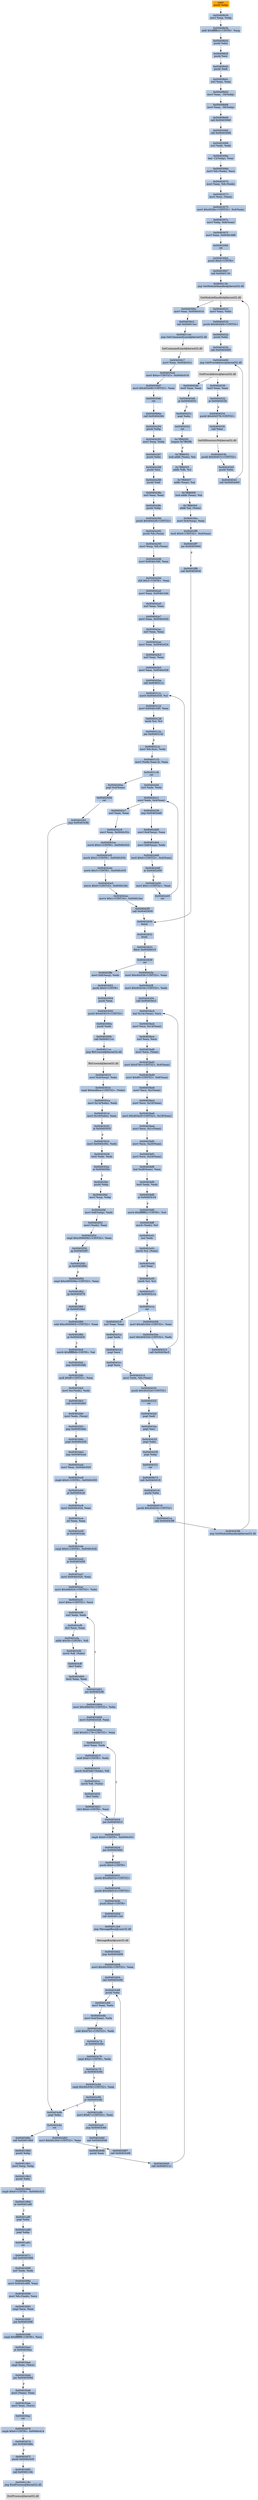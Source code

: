 digraph G {
node[shape=rectangle,style=filled,fillcolor=lightsteelblue,color=lightsteelblue]
bgcolor="transparent"
a0x00409b58pushl_ebp[label="start\npushl %ebp",color="lightgrey",fillcolor="orange"];
a0x00409b59movl_esp_ebp[label="0x00409b59\nmovl %esp, %ebp"];
a0x00409b5baddl_0xffffffc4UINT8_esp[label="0x00409b5b\naddl $0xffffffc4<UINT8>, %esp"];
a0x00409b5epushl_ebx[label="0x00409b5e\npushl %ebx"];
a0x00409b5fpushl_esi[label="0x00409b5f\npushl %esi"];
a0x00409b60pushl_edi[label="0x00409b60\npushl %edi"];
a0x00409b61xorl_eax_eax[label="0x00409b61\nxorl %eax, %eax"];
a0x00409b63movl_eax__16ebp_[label="0x00409b63\nmovl %eax, -16(%ebp)"];
a0x00409b66movl_eax__36ebp_[label="0x00409b66\nmovl %eax, -36(%ebp)"];
a0x00409b69call_0x004030b0[label="0x00409b69\ncall 0x004030b0"];
a0x004030b0call_0x00403068[label="0x004030b0\ncall 0x00403068"];
a0x00403068xorl_edx_edx[label="0x00403068\nxorl %edx, %edx"];
a0x0040306aleal__12ebp__eax[label="0x0040306a\nleal -12(%ebp), %eax"];
a0x0040306dmovl_fs_edx__ecx[label="0x0040306d\nmovl %fs:(%edx), %ecx"];
a0x00403070movl_eax_fs_edx_[label="0x00403070\nmovl %eax, %fs:(%edx)"];
a0x00403073movl_ecx_eax_[label="0x00403073\nmovl %ecx, (%eax)"];
a0x00403075movl_0x402fecUINT32_0x4eax_[label="0x00403075\nmovl $0x402fec<UINT32>, 0x4(%eax)"];
a0x0040307cmovl_ebp_0x8eax_[label="0x0040307c\nmovl %ebp, 0x8(%eax)"];
a0x0040307fmovl_eax_0x0040c488[label="0x0040307f\nmovl %eax, 0x0040c488"];
a0x00403085ret[label="0x00403085\nret"];
a0x004030b5pushl_0x0UINT8[label="0x004030b5\npushl $0x0<UINT8>"];
a0x004030b7call_0x004011fc[label="0x004030b7\ncall 0x004011fc"];
a0x004011fcjmp_GetModuleHandleA_kernel32_dll[label="0x004011fc\njmp GetModuleHandleA@kernel32.dll"];
GetModuleHandleA_kernel32_dll[label="GetModuleHandleA@kernel32.dll",color="lightgrey",fillcolor="lightgrey"];
a0x004030bcmovl_eax_0x0040c014[label="0x004030bc\nmovl %eax, 0x0040c014"];
a0x004030c2call_0x004011ec[label="0x004030c2\ncall 0x004011ec"];
a0x004011ecjmp_GetCommandLineA_kernel32_dll[label="0x004011ec\njmp GetCommandLineA@kernel32.dll"];
GetCommandLineA_kernel32_dll[label="GetCommandLineA@kernel32.dll",color="lightgrey",fillcolor="lightgrey"];
a0x004030c7movl_eax_0x0040c01c[label="0x004030c7\nmovl %eax, 0x0040c01c"];
a0x004030cdmovl_0xaUINT32_0x0040c018[label="0x004030cd\nmovl $0xa<UINT32>, 0x0040c018"];
a0x004030d7movl_0x402e08UINT32_eax[label="0x004030d7\nmovl $0x402e08<UINT32>, %eax"];
a0x004030dcret[label="0x004030dc\nret"];
a0x00409b6ecall_0x00404284[label="0x00409b6e\ncall 0x00404284"];
a0x00404284pushl_ebp[label="0x00404284\npushl %ebp"];
a0x00404285movl_esp_ebp[label="0x00404285\nmovl %esp, %ebp"];
a0x00404287pushl_ebx[label="0x00404287\npushl %ebx"];
a0x00404288pushl_esi[label="0x00404288\npushl %esi"];
a0x00404289pushl_edi[label="0x00404289\npushl %edi"];
a0x0040428axorl_eax_eax[label="0x0040428a\nxorl %eax, %eax"];
a0x0040428cpushl_ebp[label="0x0040428c\npushl %ebp"];
a0x0040428dpushl_0x404326UINT32[label="0x0040428d\npushl $0x404326<UINT32>"];
a0x00404292pushl_fs_eax_[label="0x00404292\npushl %fs:(%eax)"];
a0x00404295movl_esp_fs_eax_[label="0x00404295\nmovl %esp, %fs:(%eax)"];
a0x00404298movl_0x0040c3d0_eax[label="0x00404298\nmovl 0x0040c3d0, %eax"];
a0x0040429dshll_0x2UINT8_eax[label="0x0040429d\nshll $0x2<UINT8>, %eax"];
a0x004042a0movl_eax_0x0040c3d4[label="0x004042a0\nmovl %eax, 0x0040c3d4"];
a0x004042a5xorl_eax_eax[label="0x004042a5\nxorl %eax, %eax"];
a0x004042a7movl_eax_0x0040c020[label="0x004042a7\nmovl %eax, 0x0040c020"];
a0x004042acxorl_eax_eax[label="0x004042ac\nxorl %eax, %eax"];
a0x004042aemovl_eax_0x0040c024[label="0x004042ae\nmovl %eax, 0x0040c024"];
a0x004042b3xorl_eax_eax[label="0x004042b3\nxorl %eax, %eax"];
a0x004042b5movl_eax_0x0040c028[label="0x004042b5\nmovl %eax, 0x0040c028"];
a0x004042bacall_0x0040311c[label="0x004042ba\ncall 0x0040311c"];
a0x0040311cmovb_0x0040c030_cl[label="0x0040311c\nmovb 0x0040c030, %cl"];
a0x00403122movl_0x0040c3d0_eax[label="0x00403122\nmovl 0x0040c3d0, %eax"];
a0x00403128testb_cl_cl[label="0x00403128\ntestb %cl, %cl"];
a0x0040312ajne_0x00403142[label="0x0040312a\njne 0x00403142"];
a0x0040312cmovl_fs_0x2c_edx[label="0x0040312c\nmovl %fs:0x2c, %edx"];
a0x00403133movl_edxeax4__eax[label="0x00403133\nmovl (%edx,%eax,4), %eax"];
a0x00403136ret[label="0x00403136\nret"];
a0x004042bfxorl_edx_edx[label="0x004042bf\nxorl %edx, %edx"];
a0x004042c1movl_edx_0x4eax_[label="0x004042c1\nmovl %edx, 0x4(%eax)"];
a0x00404326jmp_0x00402dd0[label="0x00404326\njmp 0x00402dd0"];
a0x00402dd0movl_0x4esp__eax[label="0x00402dd0\nmovl 0x4(%esp), %eax"];
a0x00402dd4movl_0x8esp__edx[label="0x00402dd4\nmovl 0x8(%esp), %edx"];
a0x00402dd8testl_0x6UINT32_0x4eax_[label="0x00402dd8\ntestl $0x6<UINT32>, 0x4(%eax)"];
a0x00402ddfje_0x00402e00[label="0x00402ddf\nje 0x00402e00"];
a0x00402e00movl_0x1UINT32_eax[label="0x00402e00\nmovl $0x1<UINT32>, %eax"];
a0x00402e05ret[label="0x00402e05\nret"];
a0x004042c7xorl_eax_eax[label="0x004042c7\nxorl %eax, %eax"];
a0x004042c9movl_eax_0x0040c02c[label="0x004042c9\nmovl %eax, 0x0040c02c"];
a0x004042cemovb_0x2UINT8_0x0040c033[label="0x004042ce\nmovb $0x2<UINT8>, 0x0040c033"];
a0x004042d5movb_0x2UINT8_0x0040c034[label="0x004042d5\nmovb $0x2<UINT8>, 0x0040c034"];
a0x004042dcmovb_0x3UINT8_0x0040c035[label="0x004042dc\nmovb $0x3<UINT8>, 0x0040c035"];
a0x004042e3movw_0x0UINT16_0x0040c3dc[label="0x004042e3\nmovw $0x0<UINT16>, 0x0040c3dc"];
a0x004042ecmovw_0x1UINT16_0x0040c3ec[label="0x004042ec\nmovw $0x1<UINT16>, 0x0040c3ec"];
a0x004042f5call_0x00402830[label="0x004042f5\ncall 0x00402830"];
a0x00402830fninit_[label="0x00402830\nfninit "];
a0x00402832fwait_[label="0x00402832\nfwait "];
a0x00402833fldcw_0x0040b010[label="0x00402833\nfldcw 0x0040b010"];
a0x00402839ret[label="0x00402839\nret"];
a0x004042famovl_0x40c038UINT32_eax[label="0x004042fa\nmovl $0x40c038<UINT32>, %eax"];
a0x004042ffmovl_0x404334UINT32_edx[label="0x004042ff\nmovl $0x404334<UINT32>, %edx"];
a0x00404304call_0x00403bc5[label="0x00404304\ncall 0x00403bc5"];
a0x00403bc5leal_0x14ceax__ecx[label="0x00403bc5\nleal 0x14c(%eax), %ecx"];
a0x00403bcbmovl_ecx_0x14eax_[label="0x00403bcb\nmovl %ecx, 0x14(%eax)"];
a0x00403bcexorl_ecx_ecx[label="0x00403bce\nxorl %ecx, %ecx"];
a0x00403bd0movl_ecx_eax_[label="0x00403bd0\nmovl %ecx, (%eax)"];
a0x00403bd2movl_0xd7b0UINT32_0x4eax_[label="0x00403bd2\nmovl $0xd7b0<UINT32>, 0x4(%eax)"];
a0x00403bd9movl_0x80UINT32_0x8eax_[label="0x00403bd9\nmovl $0x80<UINT32>, 0x8(%eax)"];
a0x00403be0movl_ecx_0xceax_[label="0x00403be0\nmovl %ecx, 0xc(%eax)"];
a0x00403be3movl_ecx_0x10eax_[label="0x00403be3\nmovl %ecx, 0x10(%eax)"];
a0x00403be6movl_0x403a3fUINT32_0x18eax_[label="0x00403be6\nmovl $0x403a3f<UINT32>, 0x18(%eax)"];
a0x00403bedmovl_ecx_0x1ceax_[label="0x00403bed\nmovl %ecx, 0x1c(%eax)"];
a0x00403bf0movl_ecx_0x20eax_[label="0x00403bf0\nmovl %ecx, 0x20(%eax)"];
a0x00403bf3movl_ecx_0x24eax_[label="0x00403bf3\nmovl %ecx, 0x24(%eax)"];
a0x00403bf6leal_0x48eax__eax[label="0x00403bf6\nleal 0x48(%eax), %eax"];
a0x00403bf9testl_edx_edx[label="0x00403bf9\ntestl %edx, %edx"];
a0x00403bfbje_0x00403c18[label="0x00403bfb\nje 0x00403c18"];
a0x00403bfdmovb_0xffffff82UINT8_ch[label="0x00403bfd\nmovb $0xffffff82<UINT8>, %ch"];
a0x00403bffmovb_edx__cl[label="0x00403bff\nmovb (%edx), %cl"];
a0x00403c01incl_edx[label="0x00403c01\nincl %edx"];
a0x00403c02movb_cl_eax_[label="0x00403c02\nmovb %cl, (%eax)"];
a0x00403c04incl_eax[label="0x00403c04\nincl %eax"];
a0x00403c05testb_cl_cl[label="0x00403c05\ntestb %cl, %cl"];
a0x00403c07je_0x00403c1a[label="0x00403c07\nje 0x00403c1a"];
a0x00403c1aret[label="0x00403c1a\nret"];
a0x00404309movl_0x40c204UINT32_eax[label="0x00404309\nmovl $0x40c204<UINT32>, %eax"];
a0x0040430emovl_0x404334UINT32_edx[label="0x0040430e\nmovl $0x404334<UINT32>, %edx"];
a0x00404313call_0x00403bc5[label="0x00404313\ncall 0x00403bc5"];
a0x00404318xorl_eax_eax[label="0x00404318\nxorl %eax, %eax"];
a0x0040431apopl_edx[label="0x0040431a\npopl %edx"];
a0x0040431bpopl_ecx[label="0x0040431b\npopl %ecx"];
a0x0040431cpopl_ecx[label="0x0040431c\npopl %ecx"];
a0x0040431dmovl_edx_fs_eax_[label="0x0040431d\nmovl %edx, %fs:(%eax)"];
a0x00404320pushl_0x40432dUINT32[label="0x00404320\npushl $0x40432d<UINT32>"];
a0x00404325ret[label="0x00404325\nret"];
a0x0040432dpopl_edi[label="0x0040432d\npopl %edi"];
a0x0040432epopl_esi[label="0x0040432e\npopl %esi"];
a0x0040432fpopl_ebx[label="0x0040432f\npopl %ebx"];
a0x00404330popl_ebp[label="0x00404330\npopl %ebp"];
a0x00404331ret[label="0x00404331\nret"];
a0x00409b73call_0x00404518[label="0x00409b73\ncall 0x00404518"];
a0x00404518pushl_ebx[label="0x00404518\npushl %ebx"];
a0x00404519pushl_0x404554UINT32[label="0x00404519\npushl $0x404554<UINT32>"];
a0x0040451ecall_0x004043f8[label="0x0040451e\ncall 0x004043f8"];
a0x004043f8jmp_GetModuleHandleA_kernel32_dll[label="0x004043f8\njmp GetModuleHandleA@kernel32.dll"];
a0x00404523movl_eax_ebx[label="0x00404523\nmovl %eax, %ebx"];
a0x00404525pushl_0x404564UINT32[label="0x00404525\npushl $0x404564<UINT32>"];
a0x0040452apushl_ebx[label="0x0040452a\npushl %ebx"];
a0x0040452bcall_0x00404400[label="0x0040452b\ncall 0x00404400"];
a0x00404400jmp_GetProcAddress_kernel32_dll[label="0x00404400\njmp GetProcAddress@kernel32.dll"];
GetProcAddress_kernel32_dll[label="GetProcAddress@kernel32.dll",color="lightgrey",fillcolor="lightgrey"];
a0x00404530testl_eax_eax[label="0x00404530\ntestl %eax, %eax"];
a0x00404532je_0x0040453b[label="0x00404532\nje 0x0040453b"];
a0x00404534pushl_0x404578UINT32[label="0x00404534\npushl $0x404578<UINT32>"];
a0x00404539call_eax[label="0x00404539\ncall %eax"];
SetDllDirectoryW_kernel32_dll[label="SetDllDirectoryW@kernel32.dll",color="lightgrey",fillcolor="lightgrey"];
a0x0040453bpushl_0x40457cUINT32[label="0x0040453b\npushl $0x40457c<UINT32>"];
a0x00404540pushl_ebx[label="0x00404540\npushl %ebx"];
a0x00404541call_0x00404400[label="0x00404541\ncall 0x00404400"];
a0x00404546testl_eax_eax[label="0x00404546\ntestl %eax, %eax"];
a0x00404548je_0x00404551[label="0x00404548\nje 0x00404551"];
a0x00404551popl_ebx[label="0x00404551\npopl %ebx"];
a0x00404552ret[label="0x00404552\nret"];
a0x7ffd6000loopne_0x7ffd5ffc[label="0x7ffd6000\nloopne 0x7ffd5ffc"];
a0x7ffd6002lock_addb_eax__al[label="0x7ffd6002\nlock addb (%eax), %al"];
a0x7ffd6005addb_dh_cl[label="0x7ffd6005\naddb %dh, %cl"];
a0x7ffd6007addb_eax__al[label="0x7ffd6007\naddb (%eax), %al"];
a0x7ffd6009lock_addb_eax__al[label="0x7ffd6009\nlock addb (%eax), %al"];
a0x7ffd600daddb_al_eax_[label="0x7ffd600d\naddb %al, (%eax)"];
a0x00402fecmovl_0x4esp__eax[label="0x00402fec\nmovl 0x4(%esp), %eax"];
a0x00402ff0testl_0x6UINT32_0x4eax_[label="0x00402ff0\ntestl $0x6<UINT32>, 0x4(%eax)"];
a0x00402ff7jne_0x00403064[label="0x00402ff7\njne 0x00403064"];
a0x00402ff9call_0x00402830[label="0x00402ff9\ncall 0x00402830"];
a0x00402ffemovl_0x8esp__edx[label="0x00402ffe\nmovl 0x8(%esp), %edx"];
a0x00403002pushl_0x0UINT8[label="0x00403002\npushl $0x0<UINT8>"];
a0x00403004pushl_eax[label="0x00403004\npushl %eax"];
a0x00403005pushl_0x403010UINT32[label="0x00403005\npushl $0x403010<UINT32>"];
a0x0040300apushl_edx[label="0x0040300a\npushl %edx"];
a0x0040300bcall_0x004011cc[label="0x0040300b\ncall 0x004011cc"];
a0x004011ccjmp_RtlUnwind_kernel32_dll[label="0x004011cc\njmp RtlUnwind@kernel32.dll"];
RtlUnwind_kernel32_dll[label="RtlUnwind@kernel32.dll",color="lightgrey",fillcolor="lightgrey"];
a0x00403010movl_0x4esp__ebx[label="0x00403010\nmovl 0x4(%esp), %ebx"];
a0x00403014cmpl_0xeedfaceUINT32_ebx_[label="0x00403014\ncmpl $0xeedface<UINT32>, (%ebx)"];
a0x0040301amovl_0x14ebx__edx[label="0x0040301a\nmovl 0x14(%ebx), %edx"];
a0x0040301dmovl_0x18ebx__eax[label="0x0040301d\nmovl 0x18(%ebx), %eax"];
a0x00403020je_0x0040303f[label="0x00403020\nje 0x0040303f"];
a0x00403022movl_0x0040c00c_edx[label="0x00403022\nmovl 0x0040c00c, %edx"];
a0x00403028testl_edx_edx[label="0x00403028\ntestl %edx, %edx"];
a0x0040302aje_0x00402f4c[label="0x0040302a\nje 0x00402f4c"];
a0x00402f4cpushl_ebp[label="0x00402f4c\npushl %ebp"];
a0x00402f4dmovl_esp_ebp[label="0x00402f4d\nmovl %esp, %ebp"];
a0x00402f4fmovl_0x8ebp__edx[label="0x00402f4f\nmovl 0x8(%ebp), %edx"];
a0x00402f52movl_edx__eax[label="0x00402f52\nmovl (%edx), %eax"];
a0x00402f54cmpl_0xc0000092UINT32_eax[label="0x00402f54\ncmpl $0xc0000092<UINT32>, %eax"];
a0x00402f59jg_0x00402f87[label="0x00402f59\njg 0x00402f87"];
a0x00402f5bje_0x00402fb9[label="0x00402f5b\nje 0x00402fb9"];
a0x00402f5dcmpl_0xc000008eUINT32_eax[label="0x00402f5d\ncmpl $0xc000008e<UINT32>, %eax"];
a0x00402f62jg_0x00402f79[label="0x00402f62\njg 0x00402f79"];
a0x00402f64je_0x00402fbd[label="0x00402f64\nje 0x00402fbd"];
a0x00402f66subl_0xc0000005UINT32_eax[label="0x00402f66\nsubl $0xc0000005<UINT32>, %eax"];
a0x00402f6bje_0x00402fc9[label="0x00402f6b\nje 0x00402fc9"];
a0x00402fc9movb_0xffffffd8UINT8_al[label="0x00402fc9\nmovb $0xffffffd8<UINT8>, %al"];
a0x00402fcbjmp_0x00402fdb[label="0x00402fcb\njmp 0x00402fdb"];
a0x00402fdbandl_0xffUINT32_eax[label="0x00402fdb\nandl $0xff<UINT32>, %eax"];
a0x00402fe0movl_0xcedx__edx[label="0x00402fe0\nmovl 0xc(%edx), %edx"];
a0x00402fe3call_0x00402f40[label="0x00402fe3\ncall 0x00402f40"];
a0x00402f40movl_edx_esp_[label="0x00402f40\nmovl %edx, (%esp)"];
a0x00402f43jmp_0x00403ddc[label="0x00402f43\njmp 0x00403ddc"];
a0x00403ddcpopl_0x0040c028[label="0x00403ddc\npopl 0x0040c028"];
a0x00403de2jmp_0x00403ca4[label="0x00403de2\njmp 0x00403ca4"];
a0x00403ca4movl_eax_0x0040c020[label="0x00403ca4\nmovl %eax, 0x0040c020"];
a0x00403ca9cmpb_0x0UINT8_0x0040c030[label="0x00403ca9\ncmpb $0x0<UINT8>, 0x0040c030"];
a0x00403cb0je_0x00403cc9[label="0x00403cb0\nje 0x00403cc9"];
a0x00403cc9movl_0x0040c024_eax[label="0x00403cc9\nmovl 0x0040c024, %eax"];
a0x00403cceorl_eax_eax[label="0x00403cce\norl %eax, %eax"];
a0x00403cd0je_0x00403cde[label="0x00403cd0\nje 0x00403cde"];
a0x00403cdecmpl_0x0UINT8_0x0040c028[label="0x00403cde\ncmpl $0x0<UINT8>, 0x0040c028"];
a0x00403ce5je_0x00403d58[label="0x00403ce5\nje 0x00403d58"];
a0x00403ce7movl_0x0040c020_eax[label="0x00403ce7\nmovl 0x0040c020, %eax"];
a0x00403cecmovl_0x40b024UINT32_ebx[label="0x00403cec\nmovl $0x40b024<UINT32>, %ebx"];
a0x00403cf1movl_0xaUINT32_ecx[label="0x00403cf1\nmovl $0xa<UINT32>, %ecx"];
a0x00403cf6xorl_edx_edx[label="0x00403cf6\nxorl %edx, %edx"];
a0x00403cf8divl_ecx_eax[label="0x00403cf8\ndivl %ecx, %eax"];
a0x00403cfaaddb_0x30UINT8_dl[label="0x00403cfa\naddb $0x30<UINT8>, %dl"];
a0x00403cfdmovb_dl_ebx_[label="0x00403cfd\nmovb %dl, (%ebx)"];
a0x00403cffdecl_ebx[label="0x00403cff\ndecl %ebx"];
a0x00403d00testl_eax_eax[label="0x00403d00\ntestl %eax, %eax"];
a0x00403d02jne_0x00403cf6[label="0x00403d02\njne 0x00403cf6"];
a0x00403d04movl_0x40b030UINT32_ebx[label="0x00403d04\nmovl $0x40b030<UINT32>, %ebx"];
a0x00403d09movl_0x0040c028_eax[label="0x00403d09\nmovl 0x0040c028, %eax"];
a0x00403d0esubl_0x401178UINT32_eax[label="0x00403d0e\nsubl $0x401178<UINT32>, %eax"];
a0x00403d13movl_eax_edx[label="0x00403d13\nmovl %eax, %edx"];
a0x00403d15andl_0xfUINT8_edx[label="0x00403d15\nandl $0xf<UINT8>, %edx"];
a0x00403d18movb_0x403db7edx__dl[label="0x00403d18\nmovb 0x403db7(%edx), %dl"];
a0x00403d1emovb_dl_ebx_[label="0x00403d1e\nmovb %dl, (%ebx)"];
a0x00403d20decl_ebx[label="0x00403d20\ndecl %ebx"];
a0x00403d21shrl_0x4UINT8_eax[label="0x00403d21\nshrl $0x4<UINT8>, %eax"];
a0x00403d24jne_0x00403d13[label="0x00403d24\njne 0x00403d13"];
a0x00403d26cmpb_0x0UINT8_0x0040c031[label="0x00403d26\ncmpb $0x0<UINT8>, 0x0040c031"];
a0x00403d2djne_0x00403d44[label="0x00403d2d\njne 0x00403d44"];
a0x00403d2fpushl_0x0UINT8[label="0x00403d2f\npushl $0x0<UINT8>"];
a0x00403d31pushl_0x40b032UINT32[label="0x00403d31\npushl $0x40b032<UINT32>"];
a0x00403d36pushl_0x40b014UINT32[label="0x00403d36\npushl $0x40b014<UINT32>"];
a0x00403d3bpushl_0x0UINT8[label="0x00403d3b\npushl $0x0<UINT8>"];
a0x00403d3dcall_0x004011b4[label="0x00403d3d\ncall 0x004011b4"];
a0x004011b4jmp_MessageBoxA_user32_dll[label="0x004011b4\njmp MessageBoxA@user32.dll"];
MessageBoxA_user32_dll[label="MessageBoxA@user32.dll",color="lightgrey",fillcolor="lightgrey"];
a0x00403d42jmp_0x00403d58[label="0x00403d42\njmp 0x00403d58"];
a0x00403d58movl_0x40c038UINT32_eax[label="0x00403d58\nmovl $0x40c038<UINT32>, %eax"];
a0x00403d5dcall_0x00403c68[label="0x00403d5d\ncall 0x00403c68"];
a0x00403c68pushl_ebx[label="0x00403c68\npushl %ebx"];
a0x00403c69movl_eax_ebx[label="0x00403c69\nmovl %eax, %ebx"];
a0x00403c6bmovl_0x4eax__edx[label="0x00403c6b\nmovl 0x4(%eax), %edx"];
a0x00403c6esubl_0xd7b1UINT32_edx[label="0x00403c6e\nsubl $0xd7b1<UINT32>, %edx"];
a0x00403c74je_0x00403c84[label="0x00403c74\nje 0x00403c84"];
a0x00403c76cmpl_0x2UINT8_edx[label="0x00403c76\ncmpl $0x2<UINT8>, %edx"];
a0x00403c79ja_0x00403c94[label="0x00403c79\nja 0x00403c94"];
a0x00403c94cmpl_0x40c038UINT32_eax[label="0x00403c94\ncmpl $0x40c038<UINT32>, %eax"];
a0x00403c99je_0x00403c8b[label="0x00403c99\nje 0x00403c8b"];
a0x00403c8bpopl_ebx[label="0x00403c8b\npopl %ebx"];
a0x00403c8cret[label="0x00403c8c\nret"];
a0x00403d62movl_0x40c204UINT32_eax[label="0x00403d62\nmovl $0x40c204<UINT32>, %eax"];
a0x00403d67call_0x00403c68[label="0x00403d67\ncall 0x00403c68"];
a0x00403c9bmovl_0x67UINT32_eax[label="0x00403c9b\nmovl $0x67<UINT32>, %eax"];
a0x00403ca0jmp_0x00403c8d[label="0x00403ca0\njmp 0x00403c8d"];
a0x00403c8dcall_0x00402648[label="0x00403c8d\ncall 0x00402648"];
a0x00402648pushl_eax[label="0x00402648\npushl %eax"];
a0x00402649call_0x0040311c[label="0x00402649\ncall 0x0040311c"];
a0x0040264epopl_0x4eax_[label="0x0040264e\npopl 0x4(%eax)"];
a0x00402654ret[label="0x00402654\nret"];
a0x00403c92jmp_0x00403c8b[label="0x00403c92\njmp 0x00403c8b"];
a0x00403d6ccall_0x004019b0[label="0x00403d6c\ncall 0x004019b0"];
a0x004019b0pushl_ebp[label="0x004019b0\npushl %ebp"];
a0x004019b1movl_esp_ebp[label="0x004019b1\nmovl %esp, %ebp"];
a0x004019b3pushl_ebx[label="0x004019b3\npushl %ebx"];
a0x004019b4cmpb_0x0UINT8_0x0040c415[label="0x004019b4\ncmpb $0x0<UINT8>, 0x0040c415"];
a0x004019bbje_0x00401a8f[label="0x004019bb\nje 0x00401a8f"];
a0x00401a8fpopl_ebx[label="0x00401a8f\npopl %ebx"];
a0x00401a90popl_ebp[label="0x00401a90\npopl %ebp"];
a0x00401a91ret[label="0x00401a91\nret"];
a0x00403d71call_0x00403088[label="0x00403d71\ncall 0x00403088"];
a0x00403088xorl_edx_edx[label="0x00403088\nxorl %edx, %edx"];
a0x0040308amovl_0x0040c488_eax[label="0x0040308a\nmovl 0x0040c488, %eax"];
a0x00403090movl_fs_edx__ecx[label="0x00403090\nmovl %fs:(%edx), %ecx"];
a0x00403093cmpl_ecx_eax[label="0x00403093\ncmpl %ecx, %eax"];
a0x00403095jne_0x0040309f[label="0x00403095\njne 0x0040309f"];
a0x0040309fcmpl_0xffffffffUINT8_ecx[label="0x0040309f\ncmpl $0xffffffff<UINT8>, %ecx"];
a0x004030a2je_0x004030ac[label="0x004030a2\nje 0x004030ac"];
a0x004030a4cmpl_eax_ecx_[label="0x004030a4\ncmpl %eax, (%ecx)"];
a0x004030a6jne_0x0040309d[label="0x004030a6\njne 0x0040309d"];
a0x004030a8movl_eax__eax[label="0x004030a8\nmovl (%eax), %eax"];
a0x004030aamovl_eax_ecx_[label="0x004030aa\nmovl %eax, (%ecx)"];
a0x004030acret[label="0x004030ac\nret"];
a0x00403d76cmpb_0x0UINT8_0x0040c414[label="0x00403d76\ncmpb $0x0<UINT8>, 0x0040c414"];
a0x00403d7djne_0x00403d8a[label="0x00403d7d\njne 0x00403d8a"];
a0x00403d7fpushl_0x0040c020[label="0x00403d7f\npushl 0x0040c020"];
a0x00403d85call_0x0040118c[label="0x00403d85\ncall 0x0040118c"];
a0x0040118cjmp_ExitProcess_kernel32_dll[label="0x0040118c\njmp ExitProcess@kernel32.dll"];
ExitProcess_kernel32_dll[label="ExitProcess@kernel32.dll",color="lightgrey",fillcolor="lightgrey"];
a0x00409b58pushl_ebp -> a0x00409b59movl_esp_ebp [color="#000000"];
a0x00409b59movl_esp_ebp -> a0x00409b5baddl_0xffffffc4UINT8_esp [color="#000000"];
a0x00409b5baddl_0xffffffc4UINT8_esp -> a0x00409b5epushl_ebx [color="#000000"];
a0x00409b5epushl_ebx -> a0x00409b5fpushl_esi [color="#000000"];
a0x00409b5fpushl_esi -> a0x00409b60pushl_edi [color="#000000"];
a0x00409b60pushl_edi -> a0x00409b61xorl_eax_eax [color="#000000"];
a0x00409b61xorl_eax_eax -> a0x00409b63movl_eax__16ebp_ [color="#000000"];
a0x00409b63movl_eax__16ebp_ -> a0x00409b66movl_eax__36ebp_ [color="#000000"];
a0x00409b66movl_eax__36ebp_ -> a0x00409b69call_0x004030b0 [color="#000000"];
a0x00409b69call_0x004030b0 -> a0x004030b0call_0x00403068 [color="#000000"];
a0x004030b0call_0x00403068 -> a0x00403068xorl_edx_edx [color="#000000"];
a0x00403068xorl_edx_edx -> a0x0040306aleal__12ebp__eax [color="#000000"];
a0x0040306aleal__12ebp__eax -> a0x0040306dmovl_fs_edx__ecx [color="#000000"];
a0x0040306dmovl_fs_edx__ecx -> a0x00403070movl_eax_fs_edx_ [color="#000000"];
a0x00403070movl_eax_fs_edx_ -> a0x00403073movl_ecx_eax_ [color="#000000"];
a0x00403073movl_ecx_eax_ -> a0x00403075movl_0x402fecUINT32_0x4eax_ [color="#000000"];
a0x00403075movl_0x402fecUINT32_0x4eax_ -> a0x0040307cmovl_ebp_0x8eax_ [color="#000000"];
a0x0040307cmovl_ebp_0x8eax_ -> a0x0040307fmovl_eax_0x0040c488 [color="#000000"];
a0x0040307fmovl_eax_0x0040c488 -> a0x00403085ret [color="#000000"];
a0x00403085ret -> a0x004030b5pushl_0x0UINT8 [color="#000000"];
a0x004030b5pushl_0x0UINT8 -> a0x004030b7call_0x004011fc [color="#000000"];
a0x004030b7call_0x004011fc -> a0x004011fcjmp_GetModuleHandleA_kernel32_dll [color="#000000"];
a0x004011fcjmp_GetModuleHandleA_kernel32_dll -> GetModuleHandleA_kernel32_dll [color="#000000"];
GetModuleHandleA_kernel32_dll -> a0x004030bcmovl_eax_0x0040c014 [color="#000000"];
a0x004030bcmovl_eax_0x0040c014 -> a0x004030c2call_0x004011ec [color="#000000"];
a0x004030c2call_0x004011ec -> a0x004011ecjmp_GetCommandLineA_kernel32_dll [color="#000000"];
a0x004011ecjmp_GetCommandLineA_kernel32_dll -> GetCommandLineA_kernel32_dll [color="#000000"];
GetCommandLineA_kernel32_dll -> a0x004030c7movl_eax_0x0040c01c [color="#000000"];
a0x004030c7movl_eax_0x0040c01c -> a0x004030cdmovl_0xaUINT32_0x0040c018 [color="#000000"];
a0x004030cdmovl_0xaUINT32_0x0040c018 -> a0x004030d7movl_0x402e08UINT32_eax [color="#000000"];
a0x004030d7movl_0x402e08UINT32_eax -> a0x004030dcret [color="#000000"];
a0x004030dcret -> a0x00409b6ecall_0x00404284 [color="#000000"];
a0x00409b6ecall_0x00404284 -> a0x00404284pushl_ebp [color="#000000"];
a0x00404284pushl_ebp -> a0x00404285movl_esp_ebp [color="#000000"];
a0x00404285movl_esp_ebp -> a0x00404287pushl_ebx [color="#000000"];
a0x00404287pushl_ebx -> a0x00404288pushl_esi [color="#000000"];
a0x00404288pushl_esi -> a0x00404289pushl_edi [color="#000000"];
a0x00404289pushl_edi -> a0x0040428axorl_eax_eax [color="#000000"];
a0x0040428axorl_eax_eax -> a0x0040428cpushl_ebp [color="#000000"];
a0x0040428cpushl_ebp -> a0x0040428dpushl_0x404326UINT32 [color="#000000"];
a0x0040428dpushl_0x404326UINT32 -> a0x00404292pushl_fs_eax_ [color="#000000"];
a0x00404292pushl_fs_eax_ -> a0x00404295movl_esp_fs_eax_ [color="#000000"];
a0x00404295movl_esp_fs_eax_ -> a0x00404298movl_0x0040c3d0_eax [color="#000000"];
a0x00404298movl_0x0040c3d0_eax -> a0x0040429dshll_0x2UINT8_eax [color="#000000"];
a0x0040429dshll_0x2UINT8_eax -> a0x004042a0movl_eax_0x0040c3d4 [color="#000000"];
a0x004042a0movl_eax_0x0040c3d4 -> a0x004042a5xorl_eax_eax [color="#000000"];
a0x004042a5xorl_eax_eax -> a0x004042a7movl_eax_0x0040c020 [color="#000000"];
a0x004042a7movl_eax_0x0040c020 -> a0x004042acxorl_eax_eax [color="#000000"];
a0x004042acxorl_eax_eax -> a0x004042aemovl_eax_0x0040c024 [color="#000000"];
a0x004042aemovl_eax_0x0040c024 -> a0x004042b3xorl_eax_eax [color="#000000"];
a0x004042b3xorl_eax_eax -> a0x004042b5movl_eax_0x0040c028 [color="#000000"];
a0x004042b5movl_eax_0x0040c028 -> a0x004042bacall_0x0040311c [color="#000000"];
a0x004042bacall_0x0040311c -> a0x0040311cmovb_0x0040c030_cl [color="#000000"];
a0x0040311cmovb_0x0040c030_cl -> a0x00403122movl_0x0040c3d0_eax [color="#000000"];
a0x00403122movl_0x0040c3d0_eax -> a0x00403128testb_cl_cl [color="#000000"];
a0x00403128testb_cl_cl -> a0x0040312ajne_0x00403142 [color="#000000"];
a0x0040312ajne_0x00403142 -> a0x0040312cmovl_fs_0x2c_edx [color="#000000",label="F"];
a0x0040312cmovl_fs_0x2c_edx -> a0x00403133movl_edxeax4__eax [color="#000000"];
a0x00403133movl_edxeax4__eax -> a0x00403136ret [color="#000000"];
a0x00403136ret -> a0x004042bfxorl_edx_edx [color="#000000"];
a0x004042bfxorl_edx_edx -> a0x004042c1movl_edx_0x4eax_ [color="#000000"];
a0x004042c1movl_edx_0x4eax_ -> a0x00404326jmp_0x00402dd0 [color="#000000"];
a0x00404326jmp_0x00402dd0 -> a0x00402dd0movl_0x4esp__eax [color="#000000"];
a0x00402dd0movl_0x4esp__eax -> a0x00402dd4movl_0x8esp__edx [color="#000000"];
a0x00402dd4movl_0x8esp__edx -> a0x00402dd8testl_0x6UINT32_0x4eax_ [color="#000000"];
a0x00402dd8testl_0x6UINT32_0x4eax_ -> a0x00402ddfje_0x00402e00 [color="#000000"];
a0x00402ddfje_0x00402e00 -> a0x00402e00movl_0x1UINT32_eax [color="#000000",label="T"];
a0x00402e00movl_0x1UINT32_eax -> a0x00402e05ret [color="#000000"];
a0x00402e05ret -> a0x004042c1movl_edx_0x4eax_ [color="#000000"];
a0x004042c1movl_edx_0x4eax_ -> a0x004042c7xorl_eax_eax [color="#000000"];
a0x004042c7xorl_eax_eax -> a0x004042c9movl_eax_0x0040c02c [color="#000000"];
a0x004042c9movl_eax_0x0040c02c -> a0x004042cemovb_0x2UINT8_0x0040c033 [color="#000000"];
a0x004042cemovb_0x2UINT8_0x0040c033 -> a0x004042d5movb_0x2UINT8_0x0040c034 [color="#000000"];
a0x004042d5movb_0x2UINT8_0x0040c034 -> a0x004042dcmovb_0x3UINT8_0x0040c035 [color="#000000"];
a0x004042dcmovb_0x3UINT8_0x0040c035 -> a0x004042e3movw_0x0UINT16_0x0040c3dc [color="#000000"];
a0x004042e3movw_0x0UINT16_0x0040c3dc -> a0x004042ecmovw_0x1UINT16_0x0040c3ec [color="#000000"];
a0x004042ecmovw_0x1UINT16_0x0040c3ec -> a0x004042f5call_0x00402830 [color="#000000"];
a0x004042f5call_0x00402830 -> a0x00402830fninit_ [color="#000000"];
a0x00402830fninit_ -> a0x00402832fwait_ [color="#000000"];
a0x00402832fwait_ -> a0x00402833fldcw_0x0040b010 [color="#000000"];
a0x00402833fldcw_0x0040b010 -> a0x00402839ret [color="#000000"];
a0x00402839ret -> a0x004042famovl_0x40c038UINT32_eax [color="#000000"];
a0x004042famovl_0x40c038UINT32_eax -> a0x004042ffmovl_0x404334UINT32_edx [color="#000000"];
a0x004042ffmovl_0x404334UINT32_edx -> a0x00404304call_0x00403bc5 [color="#000000"];
a0x00404304call_0x00403bc5 -> a0x00403bc5leal_0x14ceax__ecx [color="#000000"];
a0x00403bc5leal_0x14ceax__ecx -> a0x00403bcbmovl_ecx_0x14eax_ [color="#000000"];
a0x00403bcbmovl_ecx_0x14eax_ -> a0x00403bcexorl_ecx_ecx [color="#000000"];
a0x00403bcexorl_ecx_ecx -> a0x00403bd0movl_ecx_eax_ [color="#000000"];
a0x00403bd0movl_ecx_eax_ -> a0x00403bd2movl_0xd7b0UINT32_0x4eax_ [color="#000000"];
a0x00403bd2movl_0xd7b0UINT32_0x4eax_ -> a0x00403bd9movl_0x80UINT32_0x8eax_ [color="#000000"];
a0x00403bd9movl_0x80UINT32_0x8eax_ -> a0x00403be0movl_ecx_0xceax_ [color="#000000"];
a0x00403be0movl_ecx_0xceax_ -> a0x00403be3movl_ecx_0x10eax_ [color="#000000"];
a0x00403be3movl_ecx_0x10eax_ -> a0x00403be6movl_0x403a3fUINT32_0x18eax_ [color="#000000"];
a0x00403be6movl_0x403a3fUINT32_0x18eax_ -> a0x00403bedmovl_ecx_0x1ceax_ [color="#000000"];
a0x00403bedmovl_ecx_0x1ceax_ -> a0x00403bf0movl_ecx_0x20eax_ [color="#000000"];
a0x00403bf0movl_ecx_0x20eax_ -> a0x00403bf3movl_ecx_0x24eax_ [color="#000000"];
a0x00403bf3movl_ecx_0x24eax_ -> a0x00403bf6leal_0x48eax__eax [color="#000000"];
a0x00403bf6leal_0x48eax__eax -> a0x00403bf9testl_edx_edx [color="#000000"];
a0x00403bf9testl_edx_edx -> a0x00403bfbje_0x00403c18 [color="#000000"];
a0x00403bfbje_0x00403c18 -> a0x00403bfdmovb_0xffffff82UINT8_ch [color="#000000",label="F"];
a0x00403bfdmovb_0xffffff82UINT8_ch -> a0x00403bffmovb_edx__cl [color="#000000"];
a0x00403bffmovb_edx__cl -> a0x00403c01incl_edx [color="#000000"];
a0x00403c01incl_edx -> a0x00403c02movb_cl_eax_ [color="#000000"];
a0x00403c02movb_cl_eax_ -> a0x00403c04incl_eax [color="#000000"];
a0x00403c04incl_eax -> a0x00403c05testb_cl_cl [color="#000000"];
a0x00403c05testb_cl_cl -> a0x00403c07je_0x00403c1a [color="#000000"];
a0x00403c07je_0x00403c1a -> a0x00403c1aret [color="#000000",label="T"];
a0x00403c1aret -> a0x00404309movl_0x40c204UINT32_eax [color="#000000"];
a0x00404309movl_0x40c204UINT32_eax -> a0x0040430emovl_0x404334UINT32_edx [color="#000000"];
a0x0040430emovl_0x404334UINT32_edx -> a0x00404313call_0x00403bc5 [color="#000000"];
a0x00404313call_0x00403bc5 -> a0x00403bc5leal_0x14ceax__ecx [color="#000000"];
a0x00403c1aret -> a0x00404318xorl_eax_eax [color="#000000"];
a0x00404318xorl_eax_eax -> a0x0040431apopl_edx [color="#000000"];
a0x0040431apopl_edx -> a0x0040431bpopl_ecx [color="#000000"];
a0x0040431bpopl_ecx -> a0x0040431cpopl_ecx [color="#000000"];
a0x0040431cpopl_ecx -> a0x0040431dmovl_edx_fs_eax_ [color="#000000"];
a0x0040431dmovl_edx_fs_eax_ -> a0x00404320pushl_0x40432dUINT32 [color="#000000"];
a0x00404320pushl_0x40432dUINT32 -> a0x00404325ret [color="#000000"];
a0x00404325ret -> a0x0040432dpopl_edi [color="#000000"];
a0x0040432dpopl_edi -> a0x0040432epopl_esi [color="#000000"];
a0x0040432epopl_esi -> a0x0040432fpopl_ebx [color="#000000"];
a0x0040432fpopl_ebx -> a0x00404330popl_ebp [color="#000000"];
a0x00404330popl_ebp -> a0x00404331ret [color="#000000"];
a0x00404331ret -> a0x00409b73call_0x00404518 [color="#000000"];
a0x00409b73call_0x00404518 -> a0x00404518pushl_ebx [color="#000000"];
a0x00404518pushl_ebx -> a0x00404519pushl_0x404554UINT32 [color="#000000"];
a0x00404519pushl_0x404554UINT32 -> a0x0040451ecall_0x004043f8 [color="#000000"];
a0x0040451ecall_0x004043f8 -> a0x004043f8jmp_GetModuleHandleA_kernel32_dll [color="#000000"];
a0x004043f8jmp_GetModuleHandleA_kernel32_dll -> GetModuleHandleA_kernel32_dll [color="#000000"];
GetModuleHandleA_kernel32_dll -> a0x00404523movl_eax_ebx [color="#000000"];
a0x00404523movl_eax_ebx -> a0x00404525pushl_0x404564UINT32 [color="#000000"];
a0x00404525pushl_0x404564UINT32 -> a0x0040452apushl_ebx [color="#000000"];
a0x0040452apushl_ebx -> a0x0040452bcall_0x00404400 [color="#000000"];
a0x0040452bcall_0x00404400 -> a0x00404400jmp_GetProcAddress_kernel32_dll [color="#000000"];
a0x00404400jmp_GetProcAddress_kernel32_dll -> GetProcAddress_kernel32_dll [color="#000000"];
GetProcAddress_kernel32_dll -> a0x00404530testl_eax_eax [color="#000000"];
a0x00404530testl_eax_eax -> a0x00404532je_0x0040453b [color="#000000"];
a0x00404532je_0x0040453b -> a0x00404534pushl_0x404578UINT32 [color="#000000",label="F"];
a0x00404534pushl_0x404578UINT32 -> a0x00404539call_eax [color="#000000"];
a0x00404539call_eax -> SetDllDirectoryW_kernel32_dll [color="#000000"];
SetDllDirectoryW_kernel32_dll -> a0x0040453bpushl_0x40457cUINT32 [color="#000000"];
a0x0040453bpushl_0x40457cUINT32 -> a0x00404540pushl_ebx [color="#000000"];
a0x00404540pushl_ebx -> a0x00404541call_0x00404400 [color="#000000"];
a0x00404541call_0x00404400 -> a0x00404400jmp_GetProcAddress_kernel32_dll [color="#000000"];
GetProcAddress_kernel32_dll -> a0x00404546testl_eax_eax [color="#000000"];
a0x00404546testl_eax_eax -> a0x00404548je_0x00404551 [color="#000000"];
a0x00404548je_0x00404551 -> a0x00404551popl_ebx [color="#000000",label="T"];
a0x00404551popl_ebx -> a0x00404552ret [color="#000000"];
a0x00404552ret -> a0x7ffd6000loopne_0x7ffd5ffc [color="#000000"];
a0x7ffd6000loopne_0x7ffd5ffc -> a0x7ffd6002lock_addb_eax__al [color="#000000",label="F"];
a0x7ffd6002lock_addb_eax__al -> a0x7ffd6005addb_dh_cl [color="#000000"];
a0x7ffd6005addb_dh_cl -> a0x7ffd6007addb_eax__al [color="#000000"];
a0x7ffd6007addb_eax__al -> a0x7ffd6009lock_addb_eax__al [color="#000000"];
a0x7ffd6009lock_addb_eax__al -> a0x7ffd600daddb_al_eax_ [color="#000000"];
a0x7ffd600daddb_al_eax_ -> a0x00402fecmovl_0x4esp__eax [color="#000000"];
a0x00402fecmovl_0x4esp__eax -> a0x00402ff0testl_0x6UINT32_0x4eax_ [color="#000000"];
a0x00402ff0testl_0x6UINT32_0x4eax_ -> a0x00402ff7jne_0x00403064 [color="#000000"];
a0x00402ff7jne_0x00403064 -> a0x00402ff9call_0x00402830 [color="#000000",label="F"];
a0x00402ff9call_0x00402830 -> a0x00402830fninit_ [color="#000000"];
a0x00402839ret -> a0x00402ffemovl_0x8esp__edx [color="#000000"];
a0x00402ffemovl_0x8esp__edx -> a0x00403002pushl_0x0UINT8 [color="#000000"];
a0x00403002pushl_0x0UINT8 -> a0x00403004pushl_eax [color="#000000"];
a0x00403004pushl_eax -> a0x00403005pushl_0x403010UINT32 [color="#000000"];
a0x00403005pushl_0x403010UINT32 -> a0x0040300apushl_edx [color="#000000"];
a0x0040300apushl_edx -> a0x0040300bcall_0x004011cc [color="#000000"];
a0x0040300bcall_0x004011cc -> a0x004011ccjmp_RtlUnwind_kernel32_dll [color="#000000"];
a0x004011ccjmp_RtlUnwind_kernel32_dll -> RtlUnwind_kernel32_dll [color="#000000"];
RtlUnwind_kernel32_dll -> a0x00403010movl_0x4esp__ebx [color="#000000"];
a0x00403010movl_0x4esp__ebx -> a0x00403014cmpl_0xeedfaceUINT32_ebx_ [color="#000000"];
a0x00403014cmpl_0xeedfaceUINT32_ebx_ -> a0x0040301amovl_0x14ebx__edx [color="#000000"];
a0x0040301amovl_0x14ebx__edx -> a0x0040301dmovl_0x18ebx__eax [color="#000000"];
a0x0040301dmovl_0x18ebx__eax -> a0x00403020je_0x0040303f [color="#000000"];
a0x00403020je_0x0040303f -> a0x00403022movl_0x0040c00c_edx [color="#000000",label="F"];
a0x00403022movl_0x0040c00c_edx -> a0x00403028testl_edx_edx [color="#000000"];
a0x00403028testl_edx_edx -> a0x0040302aje_0x00402f4c [color="#000000"];
a0x0040302aje_0x00402f4c -> a0x00402f4cpushl_ebp [color="#000000",label="T"];
a0x00402f4cpushl_ebp -> a0x00402f4dmovl_esp_ebp [color="#000000"];
a0x00402f4dmovl_esp_ebp -> a0x00402f4fmovl_0x8ebp__edx [color="#000000"];
a0x00402f4fmovl_0x8ebp__edx -> a0x00402f52movl_edx__eax [color="#000000"];
a0x00402f52movl_edx__eax -> a0x00402f54cmpl_0xc0000092UINT32_eax [color="#000000"];
a0x00402f54cmpl_0xc0000092UINT32_eax -> a0x00402f59jg_0x00402f87 [color="#000000"];
a0x00402f59jg_0x00402f87 -> a0x00402f5bje_0x00402fb9 [color="#000000",label="F"];
a0x00402f5bje_0x00402fb9 -> a0x00402f5dcmpl_0xc000008eUINT32_eax [color="#000000",label="F"];
a0x00402f5dcmpl_0xc000008eUINT32_eax -> a0x00402f62jg_0x00402f79 [color="#000000"];
a0x00402f62jg_0x00402f79 -> a0x00402f64je_0x00402fbd [color="#000000",label="F"];
a0x00402f64je_0x00402fbd -> a0x00402f66subl_0xc0000005UINT32_eax [color="#000000",label="F"];
a0x00402f66subl_0xc0000005UINT32_eax -> a0x00402f6bje_0x00402fc9 [color="#000000"];
a0x00402f6bje_0x00402fc9 -> a0x00402fc9movb_0xffffffd8UINT8_al [color="#000000",label="T"];
a0x00402fc9movb_0xffffffd8UINT8_al -> a0x00402fcbjmp_0x00402fdb [color="#000000"];
a0x00402fcbjmp_0x00402fdb -> a0x00402fdbandl_0xffUINT32_eax [color="#000000"];
a0x00402fdbandl_0xffUINT32_eax -> a0x00402fe0movl_0xcedx__edx [color="#000000"];
a0x00402fe0movl_0xcedx__edx -> a0x00402fe3call_0x00402f40 [color="#000000"];
a0x00402fe3call_0x00402f40 -> a0x00402f40movl_edx_esp_ [color="#000000"];
a0x00402f40movl_edx_esp_ -> a0x00402f43jmp_0x00403ddc [color="#000000"];
a0x00402f43jmp_0x00403ddc -> a0x00403ddcpopl_0x0040c028 [color="#000000"];
a0x00403ddcpopl_0x0040c028 -> a0x00403de2jmp_0x00403ca4 [color="#000000"];
a0x00403de2jmp_0x00403ca4 -> a0x00403ca4movl_eax_0x0040c020 [color="#000000"];
a0x00403ca4movl_eax_0x0040c020 -> a0x00403ca9cmpb_0x0UINT8_0x0040c030 [color="#000000"];
a0x00403ca9cmpb_0x0UINT8_0x0040c030 -> a0x00403cb0je_0x00403cc9 [color="#000000"];
a0x00403cb0je_0x00403cc9 -> a0x00403cc9movl_0x0040c024_eax [color="#000000",label="T"];
a0x00403cc9movl_0x0040c024_eax -> a0x00403cceorl_eax_eax [color="#000000"];
a0x00403cceorl_eax_eax -> a0x00403cd0je_0x00403cde [color="#000000"];
a0x00403cd0je_0x00403cde -> a0x00403cdecmpl_0x0UINT8_0x0040c028 [color="#000000",label="T"];
a0x00403cdecmpl_0x0UINT8_0x0040c028 -> a0x00403ce5je_0x00403d58 [color="#000000"];
a0x00403ce5je_0x00403d58 -> a0x00403ce7movl_0x0040c020_eax [color="#000000",label="F"];
a0x00403ce7movl_0x0040c020_eax -> a0x00403cecmovl_0x40b024UINT32_ebx [color="#000000"];
a0x00403cecmovl_0x40b024UINT32_ebx -> a0x00403cf1movl_0xaUINT32_ecx [color="#000000"];
a0x00403cf1movl_0xaUINT32_ecx -> a0x00403cf6xorl_edx_edx [color="#000000"];
a0x00403cf6xorl_edx_edx -> a0x00403cf8divl_ecx_eax [color="#000000"];
a0x00403cf8divl_ecx_eax -> a0x00403cfaaddb_0x30UINT8_dl [color="#000000"];
a0x00403cfaaddb_0x30UINT8_dl -> a0x00403cfdmovb_dl_ebx_ [color="#000000"];
a0x00403cfdmovb_dl_ebx_ -> a0x00403cffdecl_ebx [color="#000000"];
a0x00403cffdecl_ebx -> a0x00403d00testl_eax_eax [color="#000000"];
a0x00403d00testl_eax_eax -> a0x00403d02jne_0x00403cf6 [color="#000000"];
a0x00403d02jne_0x00403cf6 -> a0x00403cf6xorl_edx_edx [color="#000000",label="T"];
a0x00403d02jne_0x00403cf6 -> a0x00403d04movl_0x40b030UINT32_ebx [color="#000000",label="F"];
a0x00403d04movl_0x40b030UINT32_ebx -> a0x00403d09movl_0x0040c028_eax [color="#000000"];
a0x00403d09movl_0x0040c028_eax -> a0x00403d0esubl_0x401178UINT32_eax [color="#000000"];
a0x00403d0esubl_0x401178UINT32_eax -> a0x00403d13movl_eax_edx [color="#000000"];
a0x00403d13movl_eax_edx -> a0x00403d15andl_0xfUINT8_edx [color="#000000"];
a0x00403d15andl_0xfUINT8_edx -> a0x00403d18movb_0x403db7edx__dl [color="#000000"];
a0x00403d18movb_0x403db7edx__dl -> a0x00403d1emovb_dl_ebx_ [color="#000000"];
a0x00403d1emovb_dl_ebx_ -> a0x00403d20decl_ebx [color="#000000"];
a0x00403d20decl_ebx -> a0x00403d21shrl_0x4UINT8_eax [color="#000000"];
a0x00403d21shrl_0x4UINT8_eax -> a0x00403d24jne_0x00403d13 [color="#000000"];
a0x00403d24jne_0x00403d13 -> a0x00403d13movl_eax_edx [color="#000000",label="T"];
a0x00403d24jne_0x00403d13 -> a0x00403d26cmpb_0x0UINT8_0x0040c031 [color="#000000",label="F"];
a0x00403d26cmpb_0x0UINT8_0x0040c031 -> a0x00403d2djne_0x00403d44 [color="#000000"];
a0x00403d2djne_0x00403d44 -> a0x00403d2fpushl_0x0UINT8 [color="#000000",label="F"];
a0x00403d2fpushl_0x0UINT8 -> a0x00403d31pushl_0x40b032UINT32 [color="#000000"];
a0x00403d31pushl_0x40b032UINT32 -> a0x00403d36pushl_0x40b014UINT32 [color="#000000"];
a0x00403d36pushl_0x40b014UINT32 -> a0x00403d3bpushl_0x0UINT8 [color="#000000"];
a0x00403d3bpushl_0x0UINT8 -> a0x00403d3dcall_0x004011b4 [color="#000000"];
a0x00403d3dcall_0x004011b4 -> a0x004011b4jmp_MessageBoxA_user32_dll [color="#000000"];
a0x004011b4jmp_MessageBoxA_user32_dll -> MessageBoxA_user32_dll [color="#000000"];
MessageBoxA_user32_dll -> a0x00403d42jmp_0x00403d58 [color="#000000"];
a0x00403d42jmp_0x00403d58 -> a0x00403d58movl_0x40c038UINT32_eax [color="#000000"];
a0x00403d58movl_0x40c038UINT32_eax -> a0x00403d5dcall_0x00403c68 [color="#000000"];
a0x00403d5dcall_0x00403c68 -> a0x00403c68pushl_ebx [color="#000000"];
a0x00403c68pushl_ebx -> a0x00403c69movl_eax_ebx [color="#000000"];
a0x00403c69movl_eax_ebx -> a0x00403c6bmovl_0x4eax__edx [color="#000000"];
a0x00403c6bmovl_0x4eax__edx -> a0x00403c6esubl_0xd7b1UINT32_edx [color="#000000"];
a0x00403c6esubl_0xd7b1UINT32_edx -> a0x00403c74je_0x00403c84 [color="#000000"];
a0x00403c74je_0x00403c84 -> a0x00403c76cmpl_0x2UINT8_edx [color="#000000",label="F"];
a0x00403c76cmpl_0x2UINT8_edx -> a0x00403c79ja_0x00403c94 [color="#000000"];
a0x00403c79ja_0x00403c94 -> a0x00403c94cmpl_0x40c038UINT32_eax [color="#000000",label="T"];
a0x00403c94cmpl_0x40c038UINT32_eax -> a0x00403c99je_0x00403c8b [color="#000000"];
a0x00403c99je_0x00403c8b -> a0x00403c8bpopl_ebx [color="#000000",label="T"];
a0x00403c8bpopl_ebx -> a0x00403c8cret [color="#000000"];
a0x00403c8cret -> a0x00403d62movl_0x40c204UINT32_eax [color="#000000"];
a0x00403d62movl_0x40c204UINT32_eax -> a0x00403d67call_0x00403c68 [color="#000000"];
a0x00403d67call_0x00403c68 -> a0x00403c68pushl_ebx [color="#000000"];
a0x00403c99je_0x00403c8b -> a0x00403c9bmovl_0x67UINT32_eax [color="#000000",label="F"];
a0x00403c9bmovl_0x67UINT32_eax -> a0x00403ca0jmp_0x00403c8d [color="#000000"];
a0x00403ca0jmp_0x00403c8d -> a0x00403c8dcall_0x00402648 [color="#000000"];
a0x00403c8dcall_0x00402648 -> a0x00402648pushl_eax [color="#000000"];
a0x00402648pushl_eax -> a0x00402649call_0x0040311c [color="#000000"];
a0x00402649call_0x0040311c -> a0x0040311cmovb_0x0040c030_cl [color="#000000"];
a0x00403136ret -> a0x0040264epopl_0x4eax_ [color="#000000"];
a0x0040264epopl_0x4eax_ -> a0x00402654ret [color="#000000"];
a0x00402654ret -> a0x00403c92jmp_0x00403c8b [color="#000000"];
a0x00403c92jmp_0x00403c8b -> a0x00403c8bpopl_ebx [color="#000000"];
a0x00403c8cret -> a0x00403d6ccall_0x004019b0 [color="#000000"];
a0x00403d6ccall_0x004019b0 -> a0x004019b0pushl_ebp [color="#000000"];
a0x004019b0pushl_ebp -> a0x004019b1movl_esp_ebp [color="#000000"];
a0x004019b1movl_esp_ebp -> a0x004019b3pushl_ebx [color="#000000"];
a0x004019b3pushl_ebx -> a0x004019b4cmpb_0x0UINT8_0x0040c415 [color="#000000"];
a0x004019b4cmpb_0x0UINT8_0x0040c415 -> a0x004019bbje_0x00401a8f [color="#000000"];
a0x004019bbje_0x00401a8f -> a0x00401a8fpopl_ebx [color="#000000",label="T"];
a0x00401a8fpopl_ebx -> a0x00401a90popl_ebp [color="#000000"];
a0x00401a90popl_ebp -> a0x00401a91ret [color="#000000"];
a0x00401a91ret -> a0x00403d71call_0x00403088 [color="#000000"];
a0x00403d71call_0x00403088 -> a0x00403088xorl_edx_edx [color="#000000"];
a0x00403088xorl_edx_edx -> a0x0040308amovl_0x0040c488_eax [color="#000000"];
a0x0040308amovl_0x0040c488_eax -> a0x00403090movl_fs_edx__ecx [color="#000000"];
a0x00403090movl_fs_edx__ecx -> a0x00403093cmpl_ecx_eax [color="#000000"];
a0x00403093cmpl_ecx_eax -> a0x00403095jne_0x0040309f [color="#000000"];
a0x00403095jne_0x0040309f -> a0x0040309fcmpl_0xffffffffUINT8_ecx [color="#000000",label="T"];
a0x0040309fcmpl_0xffffffffUINT8_ecx -> a0x004030a2je_0x004030ac [color="#000000"];
a0x004030a2je_0x004030ac -> a0x004030a4cmpl_eax_ecx_ [color="#000000",label="F"];
a0x004030a4cmpl_eax_ecx_ -> a0x004030a6jne_0x0040309d [color="#000000"];
a0x004030a6jne_0x0040309d -> a0x004030a8movl_eax__eax [color="#000000",label="F"];
a0x004030a8movl_eax__eax -> a0x004030aamovl_eax_ecx_ [color="#000000"];
a0x004030aamovl_eax_ecx_ -> a0x004030acret [color="#000000"];
a0x004030acret -> a0x00403d76cmpb_0x0UINT8_0x0040c414 [color="#000000"];
a0x00403d76cmpb_0x0UINT8_0x0040c414 -> a0x00403d7djne_0x00403d8a [color="#000000"];
a0x00403d7djne_0x00403d8a -> a0x00403d7fpushl_0x0040c020 [color="#000000",label="F"];
a0x00403d7fpushl_0x0040c020 -> a0x00403d85call_0x0040118c [color="#000000"];
a0x00403d85call_0x0040118c -> a0x0040118cjmp_ExitProcess_kernel32_dll [color="#000000"];
a0x0040118cjmp_ExitProcess_kernel32_dll -> ExitProcess_kernel32_dll [color="#000000"];
}
